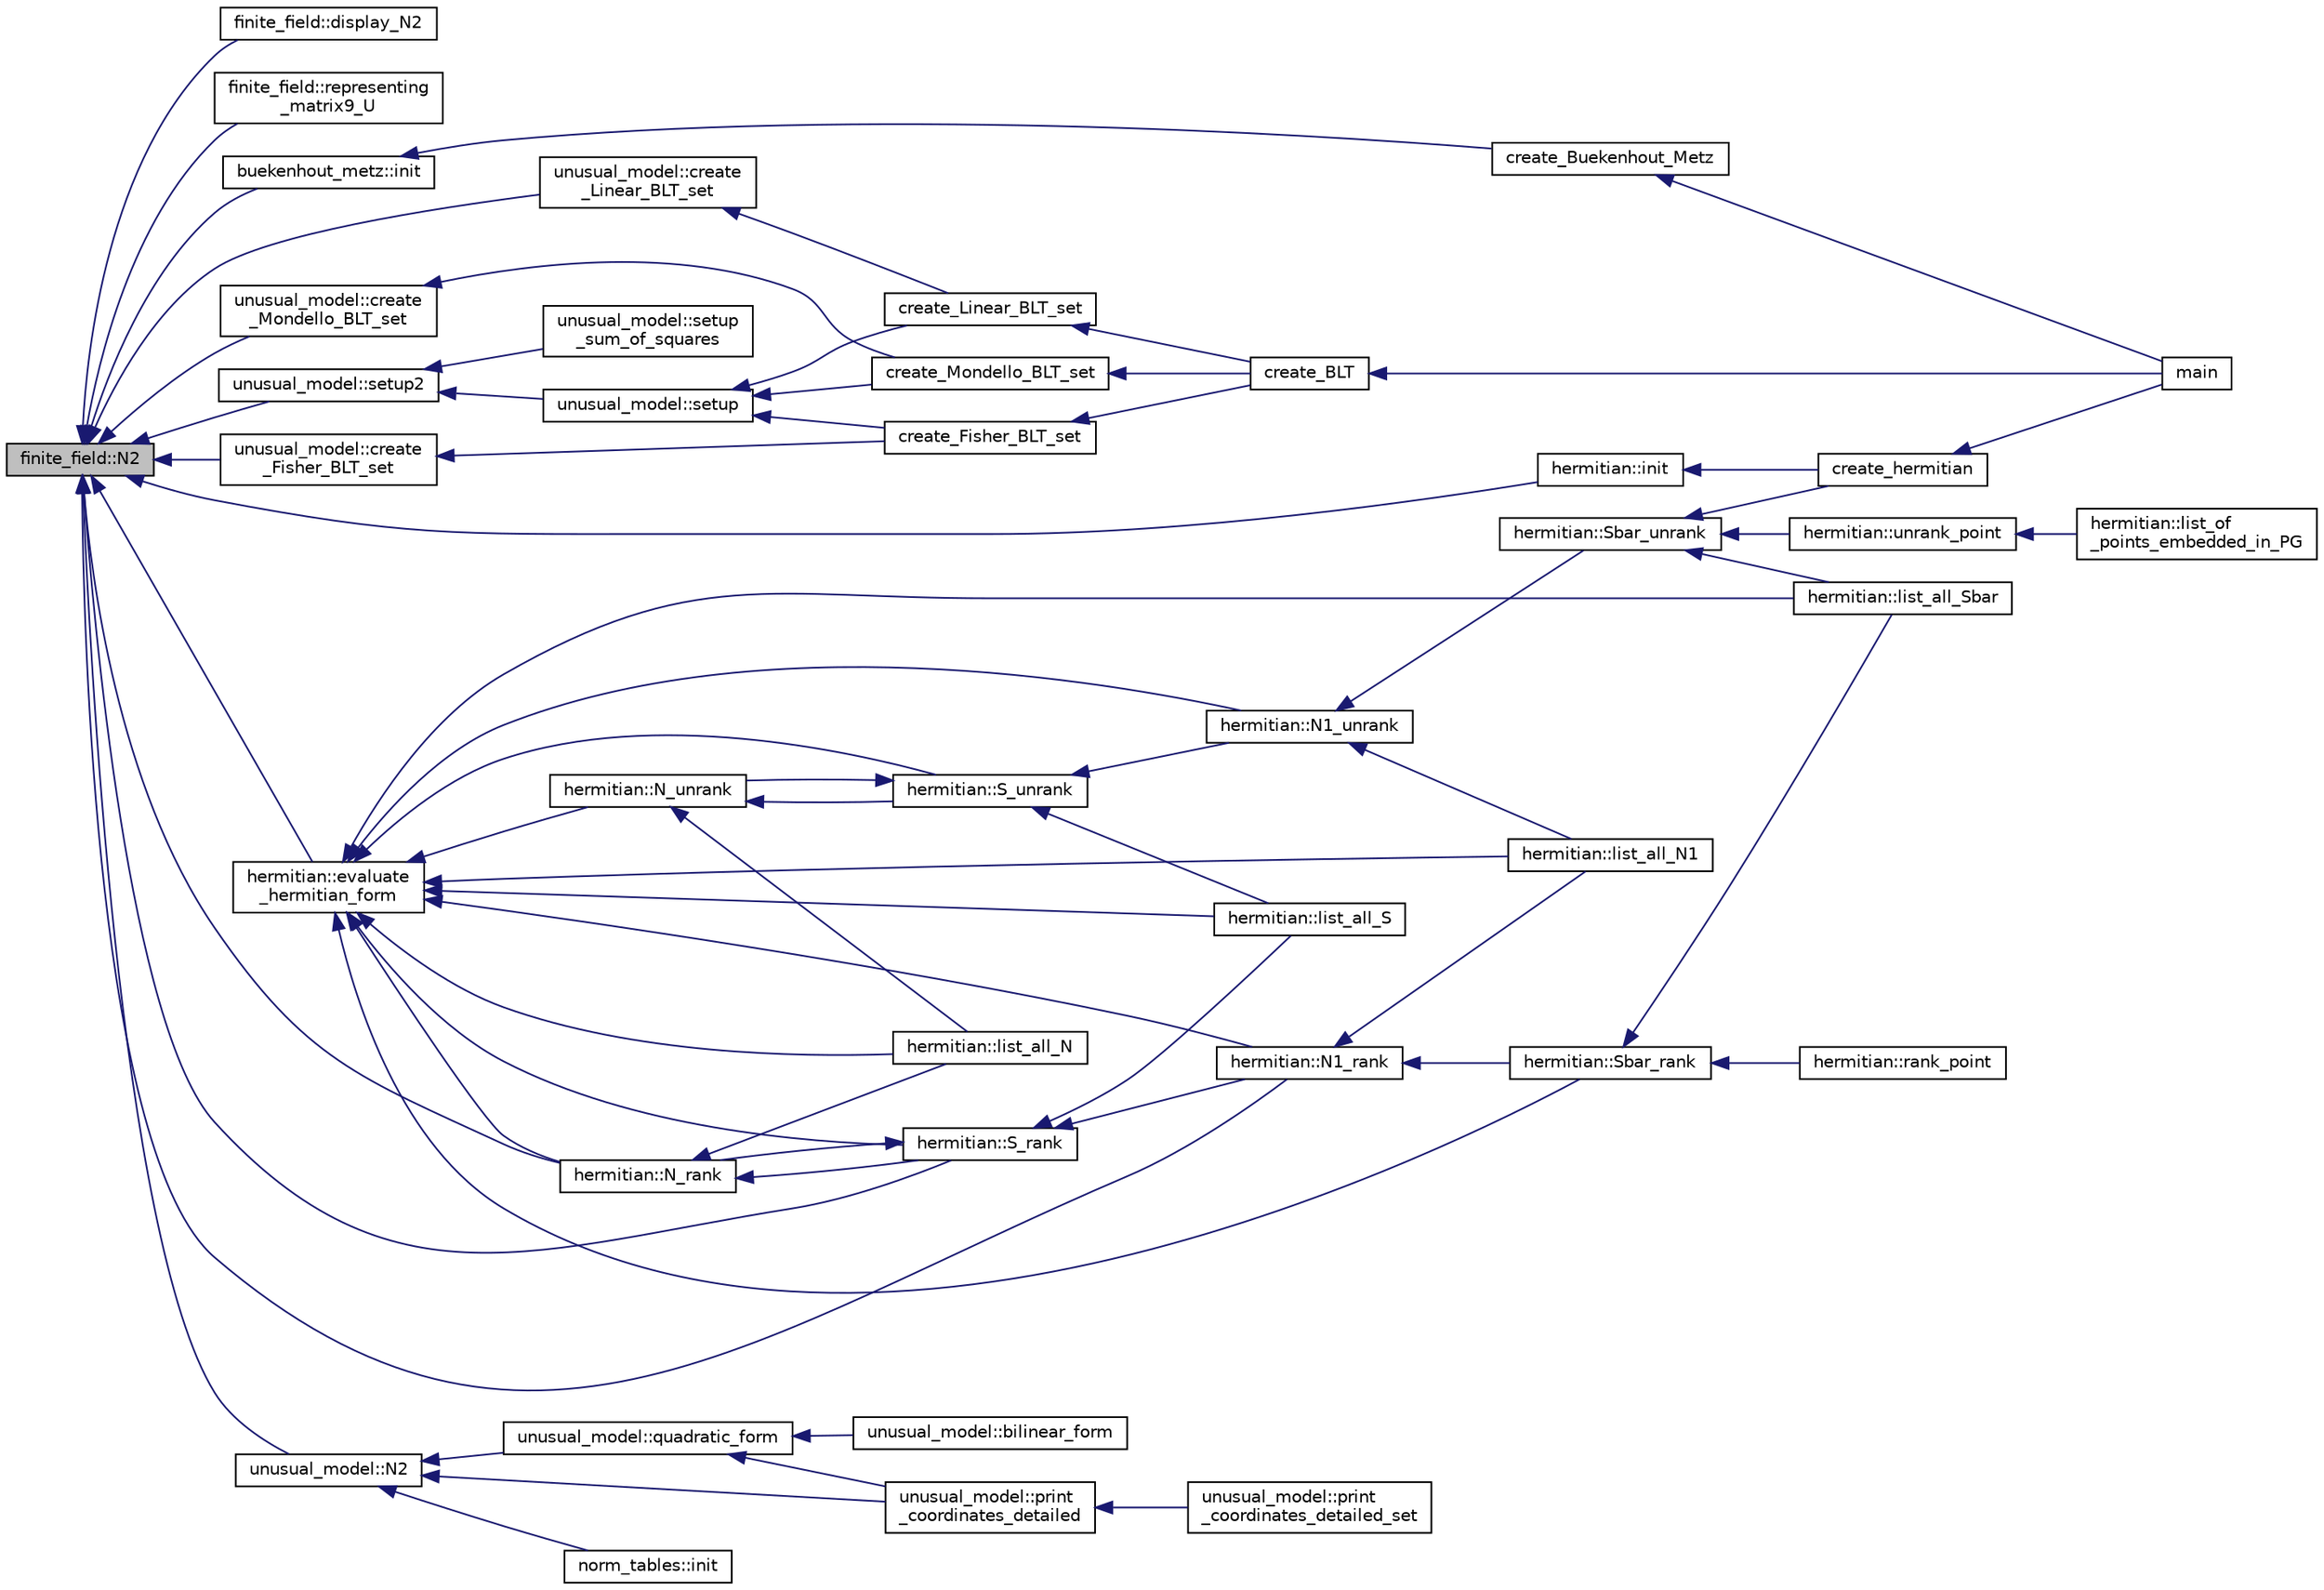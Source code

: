 digraph "finite_field::N2"
{
  edge [fontname="Helvetica",fontsize="10",labelfontname="Helvetica",labelfontsize="10"];
  node [fontname="Helvetica",fontsize="10",shape=record];
  rankdir="LR";
  Node12793 [label="finite_field::N2",height=0.2,width=0.4,color="black", fillcolor="grey75", style="filled", fontcolor="black"];
  Node12793 -> Node12794 [dir="back",color="midnightblue",fontsize="10",style="solid",fontname="Helvetica"];
  Node12794 [label="finite_field::display_N2",height=0.2,width=0.4,color="black", fillcolor="white", style="filled",URL="$df/d5a/classfinite__field.html#ad66c70d4957af58f1ba0652bc8ece5f0"];
  Node12793 -> Node12795 [dir="back",color="midnightblue",fontsize="10",style="solid",fontname="Helvetica"];
  Node12795 [label="finite_field::representing\l_matrix9_U",height=0.2,width=0.4,color="black", fillcolor="white", style="filled",URL="$df/d5a/classfinite__field.html#a71554021c854e73fbe656c96cfe48ede"];
  Node12793 -> Node12796 [dir="back",color="midnightblue",fontsize="10",style="solid",fontname="Helvetica"];
  Node12796 [label="buekenhout_metz::init",height=0.2,width=0.4,color="black", fillcolor="white", style="filled",URL="$d8/d98/classbuekenhout__metz.html#a9a784ac5ef293953fbf1c53419c6d02b"];
  Node12796 -> Node12797 [dir="back",color="midnightblue",fontsize="10",style="solid",fontname="Helvetica"];
  Node12797 [label="create_Buekenhout_Metz",height=0.2,width=0.4,color="black", fillcolor="white", style="filled",URL="$df/d74/tl__geometry_8h.html#a78309855776389326c2be56b2c5c1f0c"];
  Node12797 -> Node12798 [dir="back",color="midnightblue",fontsize="10",style="solid",fontname="Helvetica"];
  Node12798 [label="main",height=0.2,width=0.4,color="black", fillcolor="white", style="filled",URL="$d4/d6e/make__something_8_c.html#a217dbf8b442f20279ea00b898af96f52"];
  Node12793 -> Node12799 [dir="back",color="midnightblue",fontsize="10",style="solid",fontname="Helvetica"];
  Node12799 [label="hermitian::init",height=0.2,width=0.4,color="black", fillcolor="white", style="filled",URL="$d4/d11/classhermitian.html#a02a6643f6d2bcca20d3bf287d8745b35"];
  Node12799 -> Node12800 [dir="back",color="midnightblue",fontsize="10",style="solid",fontname="Helvetica"];
  Node12800 [label="create_hermitian",height=0.2,width=0.4,color="black", fillcolor="white", style="filled",URL="$d4/d67/geometry_8h.html#a55f161ce9981b4690fab656e5ba909f0"];
  Node12800 -> Node12798 [dir="back",color="midnightblue",fontsize="10",style="solid",fontname="Helvetica"];
  Node12793 -> Node12801 [dir="back",color="midnightblue",fontsize="10",style="solid",fontname="Helvetica"];
  Node12801 [label="hermitian::evaluate\l_hermitian_form",height=0.2,width=0.4,color="black", fillcolor="white", style="filled",URL="$d4/d11/classhermitian.html#a8f44e894b4941a4bac5b985c69ba81e5"];
  Node12801 -> Node12802 [dir="back",color="midnightblue",fontsize="10",style="solid",fontname="Helvetica"];
  Node12802 [label="hermitian::list_all_N",height=0.2,width=0.4,color="black", fillcolor="white", style="filled",URL="$d4/d11/classhermitian.html#aa3df8a3bcdea19eaed6a63ec15c79e54"];
  Node12801 -> Node12803 [dir="back",color="midnightblue",fontsize="10",style="solid",fontname="Helvetica"];
  Node12803 [label="hermitian::list_all_N1",height=0.2,width=0.4,color="black", fillcolor="white", style="filled",URL="$d4/d11/classhermitian.html#ae8094c1f22738d61696c3ecdee6749c9"];
  Node12801 -> Node12804 [dir="back",color="midnightblue",fontsize="10",style="solid",fontname="Helvetica"];
  Node12804 [label="hermitian::list_all_S",height=0.2,width=0.4,color="black", fillcolor="white", style="filled",URL="$d4/d11/classhermitian.html#ab0a4319e5d2040ca2c3fdc2191b98c7b"];
  Node12801 -> Node12805 [dir="back",color="midnightblue",fontsize="10",style="solid",fontname="Helvetica"];
  Node12805 [label="hermitian::list_all_Sbar",height=0.2,width=0.4,color="black", fillcolor="white", style="filled",URL="$d4/d11/classhermitian.html#a84c1abdcb4474b87a2a942f5ff4b0b1c"];
  Node12801 -> Node12806 [dir="back",color="midnightblue",fontsize="10",style="solid",fontname="Helvetica"];
  Node12806 [label="hermitian::N_unrank",height=0.2,width=0.4,color="black", fillcolor="white", style="filled",URL="$d4/d11/classhermitian.html#a14b8d2fefc06ee5a6dddd22360178f78"];
  Node12806 -> Node12802 [dir="back",color="midnightblue",fontsize="10",style="solid",fontname="Helvetica"];
  Node12806 -> Node12807 [dir="back",color="midnightblue",fontsize="10",style="solid",fontname="Helvetica"];
  Node12807 [label="hermitian::S_unrank",height=0.2,width=0.4,color="black", fillcolor="white", style="filled",URL="$d4/d11/classhermitian.html#a99def79f7db25874225ac043dd7f2180"];
  Node12807 -> Node12804 [dir="back",color="midnightblue",fontsize="10",style="solid",fontname="Helvetica"];
  Node12807 -> Node12806 [dir="back",color="midnightblue",fontsize="10",style="solid",fontname="Helvetica"];
  Node12807 -> Node12808 [dir="back",color="midnightblue",fontsize="10",style="solid",fontname="Helvetica"];
  Node12808 [label="hermitian::N1_unrank",height=0.2,width=0.4,color="black", fillcolor="white", style="filled",URL="$d4/d11/classhermitian.html#a7c5b5487eaa9f3647f3c0930a4883dad"];
  Node12808 -> Node12803 [dir="back",color="midnightblue",fontsize="10",style="solid",fontname="Helvetica"];
  Node12808 -> Node12809 [dir="back",color="midnightblue",fontsize="10",style="solid",fontname="Helvetica"];
  Node12809 [label="hermitian::Sbar_unrank",height=0.2,width=0.4,color="black", fillcolor="white", style="filled",URL="$d4/d11/classhermitian.html#a19630659be24378fa4aa97f23d19bc3d"];
  Node12809 -> Node12800 [dir="back",color="midnightblue",fontsize="10",style="solid",fontname="Helvetica"];
  Node12809 -> Node12810 [dir="back",color="midnightblue",fontsize="10",style="solid",fontname="Helvetica"];
  Node12810 [label="hermitian::unrank_point",height=0.2,width=0.4,color="black", fillcolor="white", style="filled",URL="$d4/d11/classhermitian.html#a566d94eb39bb2408a88b4924b3565b17"];
  Node12810 -> Node12811 [dir="back",color="midnightblue",fontsize="10",style="solid",fontname="Helvetica"];
  Node12811 [label="hermitian::list_of\l_points_embedded_in_PG",height=0.2,width=0.4,color="black", fillcolor="white", style="filled",URL="$d4/d11/classhermitian.html#aeca5f1aa7d9a4672724e496948172a8e"];
  Node12809 -> Node12805 [dir="back",color="midnightblue",fontsize="10",style="solid",fontname="Helvetica"];
  Node12801 -> Node12812 [dir="back",color="midnightblue",fontsize="10",style="solid",fontname="Helvetica"];
  Node12812 [label="hermitian::N_rank",height=0.2,width=0.4,color="black", fillcolor="white", style="filled",URL="$d4/d11/classhermitian.html#a8c7ec85ac5e9899ebf3d5c3d58ca64da"];
  Node12812 -> Node12802 [dir="back",color="midnightblue",fontsize="10",style="solid",fontname="Helvetica"];
  Node12812 -> Node12813 [dir="back",color="midnightblue",fontsize="10",style="solid",fontname="Helvetica"];
  Node12813 [label="hermitian::S_rank",height=0.2,width=0.4,color="black", fillcolor="white", style="filled",URL="$d4/d11/classhermitian.html#ad1fcccaaee63d207a9e7adef62b7a01a"];
  Node12813 -> Node12804 [dir="back",color="midnightblue",fontsize="10",style="solid",fontname="Helvetica"];
  Node12813 -> Node12812 [dir="back",color="midnightblue",fontsize="10",style="solid",fontname="Helvetica"];
  Node12813 -> Node12814 [dir="back",color="midnightblue",fontsize="10",style="solid",fontname="Helvetica"];
  Node12814 [label="hermitian::N1_rank",height=0.2,width=0.4,color="black", fillcolor="white", style="filled",URL="$d4/d11/classhermitian.html#a334681066fd4e89ec0e3c672dde9ef7a"];
  Node12814 -> Node12803 [dir="back",color="midnightblue",fontsize="10",style="solid",fontname="Helvetica"];
  Node12814 -> Node12815 [dir="back",color="midnightblue",fontsize="10",style="solid",fontname="Helvetica"];
  Node12815 [label="hermitian::Sbar_rank",height=0.2,width=0.4,color="black", fillcolor="white", style="filled",URL="$d4/d11/classhermitian.html#a5ef2f95dc64a0d5797c324badd615eef"];
  Node12815 -> Node12816 [dir="back",color="midnightblue",fontsize="10",style="solid",fontname="Helvetica"];
  Node12816 [label="hermitian::rank_point",height=0.2,width=0.4,color="black", fillcolor="white", style="filled",URL="$d4/d11/classhermitian.html#aabcb3c8b3fa2eb0fd676a253db9d917c"];
  Node12815 -> Node12805 [dir="back",color="midnightblue",fontsize="10",style="solid",fontname="Helvetica"];
  Node12801 -> Node12808 [dir="back",color="midnightblue",fontsize="10",style="solid",fontname="Helvetica"];
  Node12801 -> Node12814 [dir="back",color="midnightblue",fontsize="10",style="solid",fontname="Helvetica"];
  Node12801 -> Node12807 [dir="back",color="midnightblue",fontsize="10",style="solid",fontname="Helvetica"];
  Node12801 -> Node12813 [dir="back",color="midnightblue",fontsize="10",style="solid",fontname="Helvetica"];
  Node12801 -> Node12815 [dir="back",color="midnightblue",fontsize="10",style="solid",fontname="Helvetica"];
  Node12793 -> Node12812 [dir="back",color="midnightblue",fontsize="10",style="solid",fontname="Helvetica"];
  Node12793 -> Node12814 [dir="back",color="midnightblue",fontsize="10",style="solid",fontname="Helvetica"];
  Node12793 -> Node12813 [dir="back",color="midnightblue",fontsize="10",style="solid",fontname="Helvetica"];
  Node12793 -> Node12817 [dir="back",color="midnightblue",fontsize="10",style="solid",fontname="Helvetica"];
  Node12817 [label="unusual_model::setup2",height=0.2,width=0.4,color="black", fillcolor="white", style="filled",URL="$dc/d50/classunusual__model.html#a00f7da705c24f863338828447abf7aae"];
  Node12817 -> Node12818 [dir="back",color="midnightblue",fontsize="10",style="solid",fontname="Helvetica"];
  Node12818 [label="unusual_model::setup\l_sum_of_squares",height=0.2,width=0.4,color="black", fillcolor="white", style="filled",URL="$dc/d50/classunusual__model.html#ab330b51451b34a5291ee5707ef725eff"];
  Node12817 -> Node12819 [dir="back",color="midnightblue",fontsize="10",style="solid",fontname="Helvetica"];
  Node12819 [label="unusual_model::setup",height=0.2,width=0.4,color="black", fillcolor="white", style="filled",URL="$dc/d50/classunusual__model.html#adb517fd342dd2ed2d0cc117211ac1c0d"];
  Node12819 -> Node12820 [dir="back",color="midnightblue",fontsize="10",style="solid",fontname="Helvetica"];
  Node12820 [label="create_Fisher_BLT_set",height=0.2,width=0.4,color="black", fillcolor="white", style="filled",URL="$d4/d67/geometry_8h.html#ad970fc96c238a422a64338691f8b91cc"];
  Node12820 -> Node12821 [dir="back",color="midnightblue",fontsize="10",style="solid",fontname="Helvetica"];
  Node12821 [label="create_BLT",height=0.2,width=0.4,color="black", fillcolor="white", style="filled",URL="$d4/d67/geometry_8h.html#a5a6f4081a90668e2e95f8e4886d241d9"];
  Node12821 -> Node12798 [dir="back",color="midnightblue",fontsize="10",style="solid",fontname="Helvetica"];
  Node12819 -> Node12822 [dir="back",color="midnightblue",fontsize="10",style="solid",fontname="Helvetica"];
  Node12822 [label="create_Linear_BLT_set",height=0.2,width=0.4,color="black", fillcolor="white", style="filled",URL="$d4/d67/geometry_8h.html#a9a35af1dd478ad49c6922240bfff89dd"];
  Node12822 -> Node12821 [dir="back",color="midnightblue",fontsize="10",style="solid",fontname="Helvetica"];
  Node12819 -> Node12823 [dir="back",color="midnightblue",fontsize="10",style="solid",fontname="Helvetica"];
  Node12823 [label="create_Mondello_BLT_set",height=0.2,width=0.4,color="black", fillcolor="white", style="filled",URL="$d4/d67/geometry_8h.html#ab6f68b0ad3b8ccc37d88073576930ea8"];
  Node12823 -> Node12821 [dir="back",color="midnightblue",fontsize="10",style="solid",fontname="Helvetica"];
  Node12793 -> Node12824 [dir="back",color="midnightblue",fontsize="10",style="solid",fontname="Helvetica"];
  Node12824 [label="unusual_model::create\l_Fisher_BLT_set",height=0.2,width=0.4,color="black", fillcolor="white", style="filled",URL="$dc/d50/classunusual__model.html#ad8a52feef5e6da3cee43dd09c64c5eeb"];
  Node12824 -> Node12820 [dir="back",color="midnightblue",fontsize="10",style="solid",fontname="Helvetica"];
  Node12793 -> Node12825 [dir="back",color="midnightblue",fontsize="10",style="solid",fontname="Helvetica"];
  Node12825 [label="unusual_model::create\l_Linear_BLT_set",height=0.2,width=0.4,color="black", fillcolor="white", style="filled",URL="$dc/d50/classunusual__model.html#ae1a8f13e4e870b50e7fa24671f709d3b"];
  Node12825 -> Node12822 [dir="back",color="midnightblue",fontsize="10",style="solid",fontname="Helvetica"];
  Node12793 -> Node12826 [dir="back",color="midnightblue",fontsize="10",style="solid",fontname="Helvetica"];
  Node12826 [label="unusual_model::create\l_Mondello_BLT_set",height=0.2,width=0.4,color="black", fillcolor="white", style="filled",URL="$dc/d50/classunusual__model.html#a24648c38693c1595023ed28b3eed0972"];
  Node12826 -> Node12823 [dir="back",color="midnightblue",fontsize="10",style="solid",fontname="Helvetica"];
  Node12793 -> Node12827 [dir="back",color="midnightblue",fontsize="10",style="solid",fontname="Helvetica"];
  Node12827 [label="unusual_model::N2",height=0.2,width=0.4,color="black", fillcolor="white", style="filled",URL="$dc/d50/classunusual__model.html#adc5ba7ec554cea0fcad289801286e3a0"];
  Node12827 -> Node12828 [dir="back",color="midnightblue",fontsize="10",style="solid",fontname="Helvetica"];
  Node12828 [label="norm_tables::init",height=0.2,width=0.4,color="black", fillcolor="white", style="filled",URL="$d8/d7c/classnorm__tables.html#a6b51503fa635de7a11cd9abb1cca331c"];
  Node12827 -> Node12829 [dir="back",color="midnightblue",fontsize="10",style="solid",fontname="Helvetica"];
  Node12829 [label="unusual_model::quadratic_form",height=0.2,width=0.4,color="black", fillcolor="white", style="filled",URL="$dc/d50/classunusual__model.html#ac7ab7b2188e8fa92768a878a726fbf9a"];
  Node12829 -> Node12830 [dir="back",color="midnightblue",fontsize="10",style="solid",fontname="Helvetica"];
  Node12830 [label="unusual_model::bilinear_form",height=0.2,width=0.4,color="black", fillcolor="white", style="filled",URL="$dc/d50/classunusual__model.html#a85eb45f85b0277a8da6743792f0ef053"];
  Node12829 -> Node12831 [dir="back",color="midnightblue",fontsize="10",style="solid",fontname="Helvetica"];
  Node12831 [label="unusual_model::print\l_coordinates_detailed",height=0.2,width=0.4,color="black", fillcolor="white", style="filled",URL="$dc/d50/classunusual__model.html#a0c4ba0e0f35a1220693020cf318e9f75"];
  Node12831 -> Node12832 [dir="back",color="midnightblue",fontsize="10",style="solid",fontname="Helvetica"];
  Node12832 [label="unusual_model::print\l_coordinates_detailed_set",height=0.2,width=0.4,color="black", fillcolor="white", style="filled",URL="$dc/d50/classunusual__model.html#a42a0d371727666bc006fc29d804c8d56"];
  Node12827 -> Node12831 [dir="back",color="midnightblue",fontsize="10",style="solid",fontname="Helvetica"];
}
